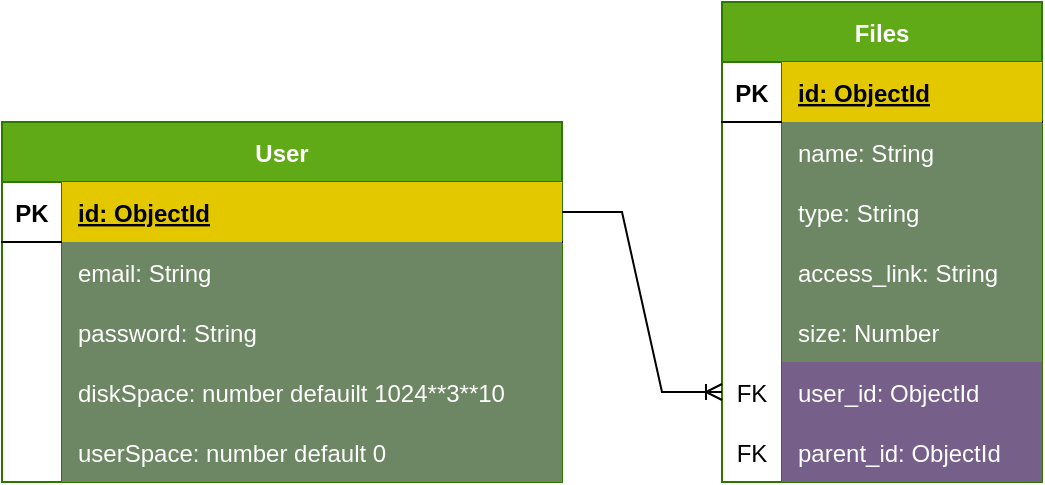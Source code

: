 <mxfile version="16.4.5" type="github"><diagram id="wqr8FO6SboXYAq6EjiK0" name="Страница 1"><mxGraphModel dx="1422" dy="752" grid="1" gridSize="10" guides="1" tooltips="1" connect="1" arrows="1" fold="1" page="1" pageScale="1" pageWidth="850" pageHeight="1100" math="0" shadow="0"><root><mxCell id="0"/><mxCell id="1" parent="0"/><mxCell id="nUE5G2zjk7tjGjsvS8Rd-1" value="User" style="shape=table;startSize=30;container=1;collapsible=1;childLayout=tableLayout;fixedRows=1;rowLines=0;fontStyle=1;align=center;resizeLast=1;fillColor=#60a917;fontColor=#ffffff;strokeColor=#2D7600;" vertex="1" parent="1"><mxGeometry x="40" y="100" width="280" height="180" as="geometry"/></mxCell><mxCell id="nUE5G2zjk7tjGjsvS8Rd-2" value="" style="shape=tableRow;horizontal=0;startSize=0;swimlaneHead=0;swimlaneBody=0;fillColor=none;collapsible=0;dropTarget=0;points=[[0,0.5],[1,0.5]];portConstraint=eastwest;top=0;left=0;right=0;bottom=1;" vertex="1" parent="nUE5G2zjk7tjGjsvS8Rd-1"><mxGeometry y="30" width="280" height="30" as="geometry"/></mxCell><mxCell id="nUE5G2zjk7tjGjsvS8Rd-3" value="PK" style="shape=partialRectangle;connectable=0;fillColor=none;top=0;left=0;bottom=0;right=0;fontStyle=1;overflow=hidden;" vertex="1" parent="nUE5G2zjk7tjGjsvS8Rd-2"><mxGeometry width="30" height="30" as="geometry"><mxRectangle width="30" height="30" as="alternateBounds"/></mxGeometry></mxCell><mxCell id="nUE5G2zjk7tjGjsvS8Rd-4" value="id: ObjectId" style="shape=partialRectangle;connectable=0;fillColor=#e3c800;top=0;left=0;bottom=0;right=0;align=left;spacingLeft=6;fontStyle=5;overflow=hidden;fontColor=#000000;strokeColor=#B09500;" vertex="1" parent="nUE5G2zjk7tjGjsvS8Rd-2"><mxGeometry x="30" width="250" height="30" as="geometry"><mxRectangle width="250" height="30" as="alternateBounds"/></mxGeometry></mxCell><mxCell id="nUE5G2zjk7tjGjsvS8Rd-5" value="" style="shape=tableRow;horizontal=0;startSize=0;swimlaneHead=0;swimlaneBody=0;fillColor=none;collapsible=0;dropTarget=0;points=[[0,0.5],[1,0.5]];portConstraint=eastwest;top=0;left=0;right=0;bottom=0;" vertex="1" parent="nUE5G2zjk7tjGjsvS8Rd-1"><mxGeometry y="60" width="280" height="30" as="geometry"/></mxCell><mxCell id="nUE5G2zjk7tjGjsvS8Rd-6" value="" style="shape=partialRectangle;connectable=0;fillColor=none;top=0;left=0;bottom=0;right=0;editable=1;overflow=hidden;" vertex="1" parent="nUE5G2zjk7tjGjsvS8Rd-5"><mxGeometry width="30" height="30" as="geometry"><mxRectangle width="30" height="30" as="alternateBounds"/></mxGeometry></mxCell><mxCell id="nUE5G2zjk7tjGjsvS8Rd-7" value="email: String" style="shape=partialRectangle;connectable=0;fillColor=#6d8764;top=0;left=0;bottom=0;right=0;align=left;spacingLeft=6;overflow=hidden;fontColor=#ffffff;strokeColor=#3A5431;" vertex="1" parent="nUE5G2zjk7tjGjsvS8Rd-5"><mxGeometry x="30" width="250" height="30" as="geometry"><mxRectangle width="250" height="30" as="alternateBounds"/></mxGeometry></mxCell><mxCell id="nUE5G2zjk7tjGjsvS8Rd-8" value="" style="shape=tableRow;horizontal=0;startSize=0;swimlaneHead=0;swimlaneBody=0;fillColor=none;collapsible=0;dropTarget=0;points=[[0,0.5],[1,0.5]];portConstraint=eastwest;top=0;left=0;right=0;bottom=0;" vertex="1" parent="nUE5G2zjk7tjGjsvS8Rd-1"><mxGeometry y="90" width="280" height="30" as="geometry"/></mxCell><mxCell id="nUE5G2zjk7tjGjsvS8Rd-9" value="" style="shape=partialRectangle;connectable=0;fillColor=none;top=0;left=0;bottom=0;right=0;editable=1;overflow=hidden;" vertex="1" parent="nUE5G2zjk7tjGjsvS8Rd-8"><mxGeometry width="30" height="30" as="geometry"><mxRectangle width="30" height="30" as="alternateBounds"/></mxGeometry></mxCell><mxCell id="nUE5G2zjk7tjGjsvS8Rd-10" value="password: String" style="shape=partialRectangle;connectable=0;fillColor=#6d8764;top=0;left=0;bottom=0;right=0;align=left;spacingLeft=6;overflow=hidden;fontColor=#ffffff;strokeColor=#3A5431;" vertex="1" parent="nUE5G2zjk7tjGjsvS8Rd-8"><mxGeometry x="30" width="250" height="30" as="geometry"><mxRectangle width="250" height="30" as="alternateBounds"/></mxGeometry></mxCell><mxCell id="nUE5G2zjk7tjGjsvS8Rd-11" value="" style="shape=tableRow;horizontal=0;startSize=0;swimlaneHead=0;swimlaneBody=0;fillColor=none;collapsible=0;dropTarget=0;points=[[0,0.5],[1,0.5]];portConstraint=eastwest;top=0;left=0;right=0;bottom=0;" vertex="1" parent="nUE5G2zjk7tjGjsvS8Rd-1"><mxGeometry y="120" width="280" height="30" as="geometry"/></mxCell><mxCell id="nUE5G2zjk7tjGjsvS8Rd-12" value="" style="shape=partialRectangle;connectable=0;fillColor=none;top=0;left=0;bottom=0;right=0;editable=1;overflow=hidden;" vertex="1" parent="nUE5G2zjk7tjGjsvS8Rd-11"><mxGeometry width="30" height="30" as="geometry"><mxRectangle width="30" height="30" as="alternateBounds"/></mxGeometry></mxCell><mxCell id="nUE5G2zjk7tjGjsvS8Rd-13" value="diskSpace: number defauilt 1024**3**10" style="shape=partialRectangle;connectable=0;fillColor=#6d8764;top=0;left=0;bottom=0;right=0;align=left;spacingLeft=6;overflow=hidden;fontColor=#ffffff;strokeColor=#3A5431;" vertex="1" parent="nUE5G2zjk7tjGjsvS8Rd-11"><mxGeometry x="30" width="250" height="30" as="geometry"><mxRectangle width="250" height="30" as="alternateBounds"/></mxGeometry></mxCell><mxCell id="nUE5G2zjk7tjGjsvS8Rd-31" value="" style="shape=tableRow;horizontal=0;startSize=0;swimlaneHead=0;swimlaneBody=0;fillColor=none;collapsible=0;dropTarget=0;points=[[0,0.5],[1,0.5]];portConstraint=eastwest;top=0;left=0;right=0;bottom=0;" vertex="1" parent="nUE5G2zjk7tjGjsvS8Rd-1"><mxGeometry y="150" width="280" height="30" as="geometry"/></mxCell><mxCell id="nUE5G2zjk7tjGjsvS8Rd-32" value="" style="shape=partialRectangle;connectable=0;fillColor=none;top=0;left=0;bottom=0;right=0;editable=1;overflow=hidden;" vertex="1" parent="nUE5G2zjk7tjGjsvS8Rd-31"><mxGeometry width="30" height="30" as="geometry"><mxRectangle width="30" height="30" as="alternateBounds"/></mxGeometry></mxCell><mxCell id="nUE5G2zjk7tjGjsvS8Rd-33" value="userSpace: number default 0" style="shape=partialRectangle;connectable=0;fillColor=#6d8764;top=0;left=0;bottom=0;right=0;align=left;spacingLeft=6;overflow=hidden;fontColor=#ffffff;strokeColor=#3A5431;" vertex="1" parent="nUE5G2zjk7tjGjsvS8Rd-31"><mxGeometry x="30" width="250" height="30" as="geometry"><mxRectangle width="250" height="30" as="alternateBounds"/></mxGeometry></mxCell><mxCell id="nUE5G2zjk7tjGjsvS8Rd-14" value="Files" style="shape=table;startSize=30;container=1;collapsible=1;childLayout=tableLayout;fixedRows=1;rowLines=0;fontStyle=1;align=center;resizeLast=1;fillColor=#60a917;fontColor=#ffffff;strokeColor=#2D7600;" vertex="1" parent="1"><mxGeometry x="400" y="40" width="160" height="240" as="geometry"/></mxCell><mxCell id="nUE5G2zjk7tjGjsvS8Rd-15" value="" style="shape=tableRow;horizontal=0;startSize=0;swimlaneHead=0;swimlaneBody=0;fillColor=none;collapsible=0;dropTarget=0;points=[[0,0.5],[1,0.5]];portConstraint=eastwest;top=0;left=0;right=0;bottom=1;" vertex="1" parent="nUE5G2zjk7tjGjsvS8Rd-14"><mxGeometry y="30" width="160" height="30" as="geometry"/></mxCell><mxCell id="nUE5G2zjk7tjGjsvS8Rd-16" value="PK" style="shape=partialRectangle;connectable=0;fillColor=none;top=0;left=0;bottom=0;right=0;fontStyle=1;overflow=hidden;" vertex="1" parent="nUE5G2zjk7tjGjsvS8Rd-15"><mxGeometry width="30" height="30" as="geometry"><mxRectangle width="30" height="30" as="alternateBounds"/></mxGeometry></mxCell><mxCell id="nUE5G2zjk7tjGjsvS8Rd-17" value="id: ObjectId" style="shape=partialRectangle;connectable=0;fillColor=#e3c800;top=0;left=0;bottom=0;right=0;align=left;spacingLeft=6;fontStyle=5;overflow=hidden;fontColor=#000000;strokeColor=#B09500;" vertex="1" parent="nUE5G2zjk7tjGjsvS8Rd-15"><mxGeometry x="30" width="130" height="30" as="geometry"><mxRectangle width="130" height="30" as="alternateBounds"/></mxGeometry></mxCell><mxCell id="nUE5G2zjk7tjGjsvS8Rd-18" value="" style="shape=tableRow;horizontal=0;startSize=0;swimlaneHead=0;swimlaneBody=0;fillColor=none;collapsible=0;dropTarget=0;points=[[0,0.5],[1,0.5]];portConstraint=eastwest;top=0;left=0;right=0;bottom=0;" vertex="1" parent="nUE5G2zjk7tjGjsvS8Rd-14"><mxGeometry y="60" width="160" height="30" as="geometry"/></mxCell><mxCell id="nUE5G2zjk7tjGjsvS8Rd-19" value="" style="shape=partialRectangle;connectable=0;fillColor=none;top=0;left=0;bottom=0;right=0;editable=1;overflow=hidden;" vertex="1" parent="nUE5G2zjk7tjGjsvS8Rd-18"><mxGeometry width="30" height="30" as="geometry"><mxRectangle width="30" height="30" as="alternateBounds"/></mxGeometry></mxCell><mxCell id="nUE5G2zjk7tjGjsvS8Rd-20" value="name: String" style="shape=partialRectangle;connectable=0;fillColor=#6d8764;top=0;left=0;bottom=0;right=0;align=left;spacingLeft=6;overflow=hidden;fontColor=#ffffff;strokeColor=#3A5431;" vertex="1" parent="nUE5G2zjk7tjGjsvS8Rd-18"><mxGeometry x="30" width="130" height="30" as="geometry"><mxRectangle width="130" height="30" as="alternateBounds"/></mxGeometry></mxCell><mxCell id="nUE5G2zjk7tjGjsvS8Rd-21" value="" style="shape=tableRow;horizontal=0;startSize=0;swimlaneHead=0;swimlaneBody=0;fillColor=none;collapsible=0;dropTarget=0;points=[[0,0.5],[1,0.5]];portConstraint=eastwest;top=0;left=0;right=0;bottom=0;" vertex="1" parent="nUE5G2zjk7tjGjsvS8Rd-14"><mxGeometry y="90" width="160" height="30" as="geometry"/></mxCell><mxCell id="nUE5G2zjk7tjGjsvS8Rd-22" value="" style="shape=partialRectangle;connectable=0;fillColor=none;top=0;left=0;bottom=0;right=0;editable=1;overflow=hidden;" vertex="1" parent="nUE5G2zjk7tjGjsvS8Rd-21"><mxGeometry width="30" height="30" as="geometry"><mxRectangle width="30" height="30" as="alternateBounds"/></mxGeometry></mxCell><mxCell id="nUE5G2zjk7tjGjsvS8Rd-23" value="type: String" style="shape=partialRectangle;connectable=0;fillColor=#6d8764;top=0;left=0;bottom=0;right=0;align=left;spacingLeft=6;overflow=hidden;fontColor=#ffffff;strokeColor=#3A5431;" vertex="1" parent="nUE5G2zjk7tjGjsvS8Rd-21"><mxGeometry x="30" width="130" height="30" as="geometry"><mxRectangle width="130" height="30" as="alternateBounds"/></mxGeometry></mxCell><mxCell id="nUE5G2zjk7tjGjsvS8Rd-37" value="" style="shape=tableRow;horizontal=0;startSize=0;swimlaneHead=0;swimlaneBody=0;fillColor=none;collapsible=0;dropTarget=0;points=[[0,0.5],[1,0.5]];portConstraint=eastwest;top=0;left=0;right=0;bottom=0;" vertex="1" parent="nUE5G2zjk7tjGjsvS8Rd-14"><mxGeometry y="120" width="160" height="30" as="geometry"/></mxCell><mxCell id="nUE5G2zjk7tjGjsvS8Rd-38" value="" style="shape=partialRectangle;connectable=0;fillColor=none;top=0;left=0;bottom=0;right=0;editable=1;overflow=hidden;" vertex="1" parent="nUE5G2zjk7tjGjsvS8Rd-37"><mxGeometry width="30" height="30" as="geometry"><mxRectangle width="30" height="30" as="alternateBounds"/></mxGeometry></mxCell><mxCell id="nUE5G2zjk7tjGjsvS8Rd-39" value="access_link: String" style="shape=partialRectangle;connectable=0;fillColor=#6d8764;top=0;left=0;bottom=0;right=0;align=left;spacingLeft=6;overflow=hidden;fontColor=#ffffff;strokeColor=#3A5431;" vertex="1" parent="nUE5G2zjk7tjGjsvS8Rd-37"><mxGeometry x="30" width="130" height="30" as="geometry"><mxRectangle width="130" height="30" as="alternateBounds"/></mxGeometry></mxCell><mxCell id="nUE5G2zjk7tjGjsvS8Rd-24" value="" style="shape=tableRow;horizontal=0;startSize=0;swimlaneHead=0;swimlaneBody=0;fillColor=none;collapsible=0;dropTarget=0;points=[[0,0.5],[1,0.5]];portConstraint=eastwest;top=0;left=0;right=0;bottom=0;" vertex="1" parent="nUE5G2zjk7tjGjsvS8Rd-14"><mxGeometry y="150" width="160" height="30" as="geometry"/></mxCell><mxCell id="nUE5G2zjk7tjGjsvS8Rd-25" value="" style="shape=partialRectangle;connectable=0;fillColor=none;top=0;left=0;bottom=0;right=0;editable=1;overflow=hidden;" vertex="1" parent="nUE5G2zjk7tjGjsvS8Rd-24"><mxGeometry width="30" height="30" as="geometry"><mxRectangle width="30" height="30" as="alternateBounds"/></mxGeometry></mxCell><mxCell id="nUE5G2zjk7tjGjsvS8Rd-26" value="size: Number" style="shape=partialRectangle;connectable=0;fillColor=#6d8764;top=0;left=0;bottom=0;right=0;align=left;spacingLeft=6;overflow=hidden;fontColor=#ffffff;strokeColor=#3A5431;" vertex="1" parent="nUE5G2zjk7tjGjsvS8Rd-24"><mxGeometry x="30" width="130" height="30" as="geometry"><mxRectangle width="130" height="30" as="alternateBounds"/></mxGeometry></mxCell><mxCell id="nUE5G2zjk7tjGjsvS8Rd-28" value="" style="shape=tableRow;horizontal=0;startSize=0;swimlaneHead=0;swimlaneBody=0;fillColor=none;collapsible=0;dropTarget=0;points=[[0,0.5],[1,0.5]];portConstraint=eastwest;top=0;left=0;right=0;bottom=0;" vertex="1" parent="nUE5G2zjk7tjGjsvS8Rd-14"><mxGeometry y="180" width="160" height="30" as="geometry"/></mxCell><mxCell id="nUE5G2zjk7tjGjsvS8Rd-29" value="FK" style="shape=partialRectangle;connectable=0;fillColor=none;top=0;left=0;bottom=0;right=0;fontStyle=0;overflow=hidden;" vertex="1" parent="nUE5G2zjk7tjGjsvS8Rd-28"><mxGeometry width="30" height="30" as="geometry"><mxRectangle width="30" height="30" as="alternateBounds"/></mxGeometry></mxCell><mxCell id="nUE5G2zjk7tjGjsvS8Rd-30" value="user_id: ObjectId" style="shape=partialRectangle;connectable=0;fillColor=#76608a;top=0;left=0;bottom=0;right=0;align=left;spacingLeft=6;fontStyle=0;overflow=hidden;fontColor=#ffffff;strokeColor=#432D57;" vertex="1" parent="nUE5G2zjk7tjGjsvS8Rd-28"><mxGeometry x="30" width="130" height="30" as="geometry"><mxRectangle width="130" height="30" as="alternateBounds"/></mxGeometry></mxCell><mxCell id="nUE5G2zjk7tjGjsvS8Rd-34" value="" style="shape=tableRow;horizontal=0;startSize=0;swimlaneHead=0;swimlaneBody=0;fillColor=none;collapsible=0;dropTarget=0;points=[[0,0.5],[1,0.5]];portConstraint=eastwest;top=0;left=0;right=0;bottom=0;" vertex="1" parent="nUE5G2zjk7tjGjsvS8Rd-14"><mxGeometry y="210" width="160" height="30" as="geometry"/></mxCell><mxCell id="nUE5G2zjk7tjGjsvS8Rd-35" value="FK" style="shape=partialRectangle;connectable=0;fillColor=none;top=0;left=0;bottom=0;right=0;fontStyle=0;overflow=hidden;" vertex="1" parent="nUE5G2zjk7tjGjsvS8Rd-34"><mxGeometry width="30" height="30" as="geometry"><mxRectangle width="30" height="30" as="alternateBounds"/></mxGeometry></mxCell><mxCell id="nUE5G2zjk7tjGjsvS8Rd-36" value="parent_id: ObjectId" style="shape=partialRectangle;connectable=0;fillColor=#76608a;top=0;left=0;bottom=0;right=0;align=left;spacingLeft=6;fontStyle=0;overflow=hidden;fontColor=#ffffff;strokeColor=#432D57;" vertex="1" parent="nUE5G2zjk7tjGjsvS8Rd-34"><mxGeometry x="30" width="130" height="30" as="geometry"><mxRectangle width="130" height="30" as="alternateBounds"/></mxGeometry></mxCell><mxCell id="nUE5G2zjk7tjGjsvS8Rd-40" value="" style="edgeStyle=entityRelationEdgeStyle;fontSize=12;html=1;endArrow=ERoneToMany;rounded=0;fontFamily=Helvetica;fontColor=#ffffff;" edge="1" parent="1" source="nUE5G2zjk7tjGjsvS8Rd-2" target="nUE5G2zjk7tjGjsvS8Rd-28"><mxGeometry width="100" height="100" relative="1" as="geometry"><mxPoint x="250" y="510" as="sourcePoint"/><mxPoint x="350" y="410" as="targetPoint"/></mxGeometry></mxCell></root></mxGraphModel></diagram></mxfile>